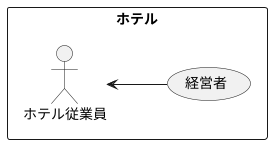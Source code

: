 @startuml 課題2-2
left to right direction
rectangle ホテル{
actor ホテル従業員
usecase 経営者
}

ホテル従業員<-- 経営者

@enduml
